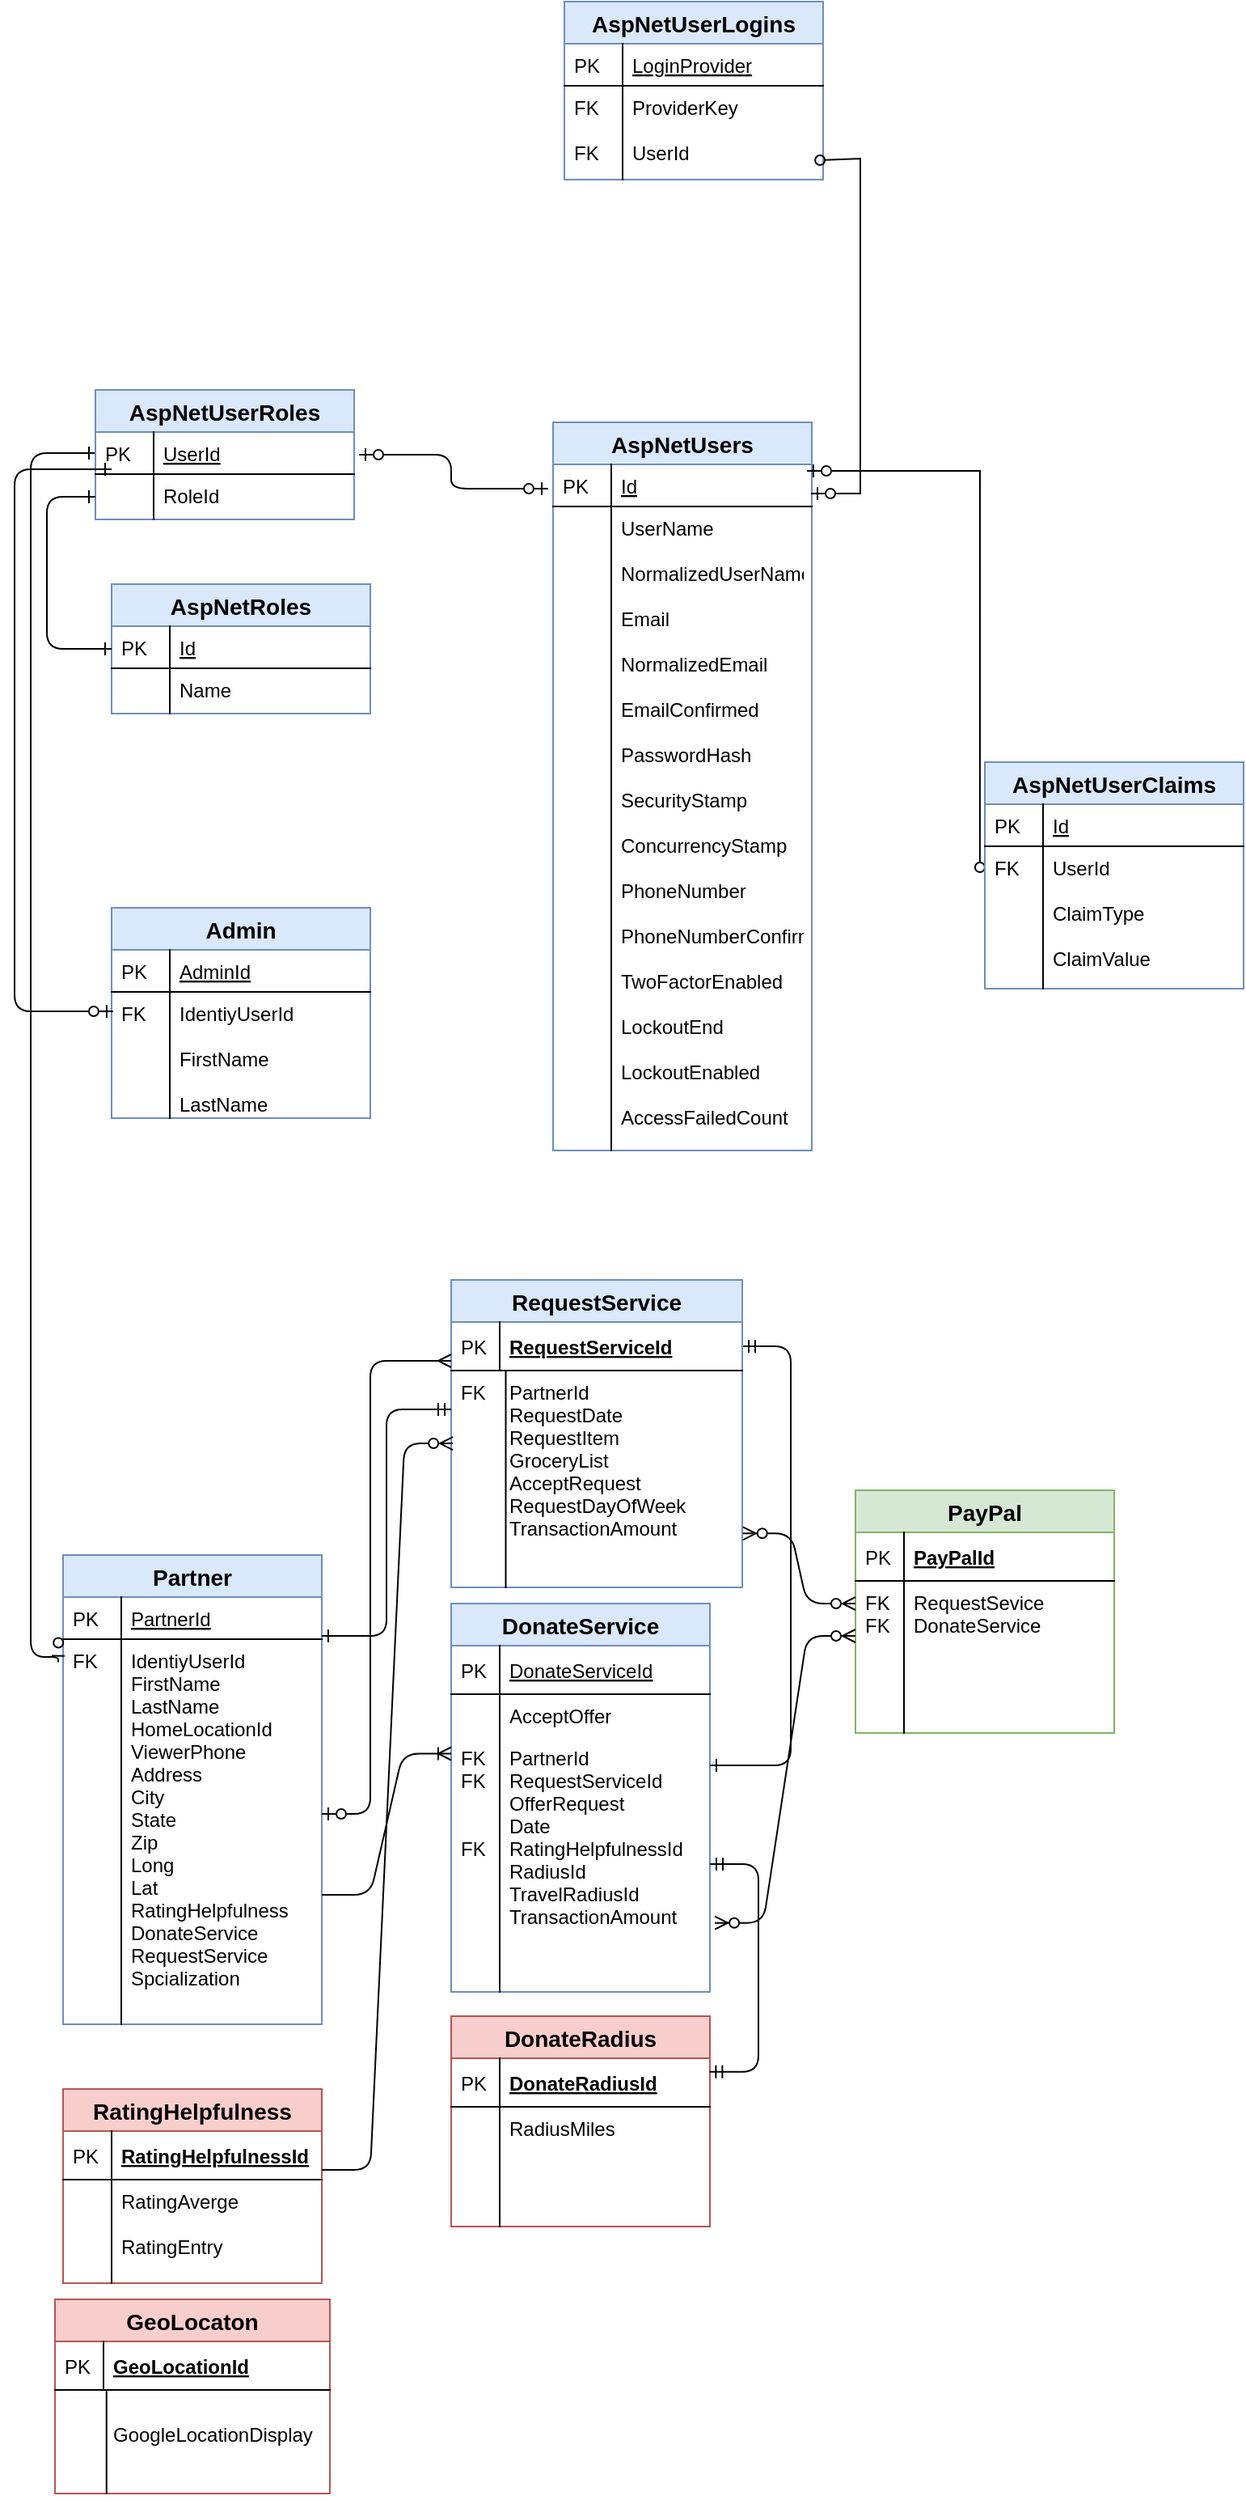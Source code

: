 <mxfile type="github" version="12.9.11">
  <diagram id="C5RBs43oDa-KdzZeNtuy" name="Page-1">
    <mxGraphModel grid="1" dx="6737" dy="5204" gridSize="10" guides="1" tooltips="1" connect="1" arrows="1" fold="1" page="1" pageScale="1" pageWidth="827" pageHeight="1169" math="0" shadow="0">
      <root>
        <mxCell id="WIyWlLk6GJQsqaUBKTNV-0" />
        <mxCell id="WIyWlLk6GJQsqaUBKTNV-1" parent="WIyWlLk6GJQsqaUBKTNV-0" />
        <mxCell id="zkfFHV4jXpPFQw0GAbJ--51" value="Partner" parent="WIyWlLk6GJQsqaUBKTNV-1" style="swimlane;fontStyle=1;childLayout=stackLayout;horizontal=1;startSize=26;horizontalStack=0;resizeParent=1;resizeLast=0;collapsible=1;marginBottom=0;rounded=0;shadow=0;strokeWidth=1;fontSize=14;fillColor=#dae8fc;strokeColor=#6c8ebf;" vertex="1">
          <mxGeometry as="geometry" x="-5750" y="-3680" width="160" height="290">
            <mxRectangle as="alternateBounds" x="20" y="80" width="160" height="26" />
          </mxGeometry>
        </mxCell>
        <mxCell id="zkfFHV4jXpPFQw0GAbJ--52" value="PartnerId" parent="zkfFHV4jXpPFQw0GAbJ--51" style="shape=partialRectangle;top=0;left=0;right=0;bottom=1;align=left;verticalAlign=top;fillColor=none;spacingLeft=40;spacingRight=4;overflow=hidden;rotatable=0;points=[[0,0.5],[1,0.5]];portConstraint=eastwest;dropTarget=0;rounded=0;shadow=0;strokeWidth=1;fontStyle=4" vertex="1">
          <mxGeometry as="geometry" y="26" width="160" height="26" />
        </mxCell>
        <mxCell id="zkfFHV4jXpPFQw0GAbJ--53" value="PK" parent="zkfFHV4jXpPFQw0GAbJ--52" style="shape=partialRectangle;top=0;left=0;bottom=0;fillColor=none;align=left;verticalAlign=top;spacingLeft=4;spacingRight=4;overflow=hidden;rotatable=0;points=[];portConstraint=eastwest;part=1;" vertex="1" connectable="0">
          <mxGeometry as="geometry" width="36" height="26" />
        </mxCell>
        <mxCell id="zkfFHV4jXpPFQw0GAbJ--54" value="IdentiyUserId&#xa;FirstName&#xa;LastName&#xa;HomeLocationId&#xa;ViewerPhone&#xa;Address&#xa;City&#xa;State&#xa;Zip&#xa;Long&#xa;Lat&#xa;RatingHelpfulness&#xa;DonateService&#xa;RequestService&#xa;Spcialization" parent="zkfFHV4jXpPFQw0GAbJ--51" style="shape=partialRectangle;top=0;left=0;right=0;bottom=0;align=left;verticalAlign=top;fillColor=none;spacingLeft=40;spacingRight=4;overflow=hidden;rotatable=0;points=[[0,0.5],[1,0.5]];portConstraint=eastwest;dropTarget=0;rounded=0;shadow=0;strokeWidth=1;" vertex="1">
          <mxGeometry as="geometry" y="52" width="160" height="238" />
        </mxCell>
        <mxCell id="zkfFHV4jXpPFQw0GAbJ--55" value="FK&#xa;" parent="zkfFHV4jXpPFQw0GAbJ--54" style="shape=partialRectangle;top=0;left=0;bottom=0;fillColor=none;align=left;verticalAlign=top;spacingLeft=4;spacingRight=4;overflow=hidden;rotatable=0;points=[];portConstraint=eastwest;part=1;" vertex="1" connectable="0">
          <mxGeometry as="geometry" width="36" height="238" />
        </mxCell>
        <mxCell id="w6MAxaTwaF9I9nZjJXPJ-12" value="DonateService" parent="WIyWlLk6GJQsqaUBKTNV-1" style="swimlane;fontStyle=1;childLayout=stackLayout;horizontal=1;startSize=26;horizontalStack=0;resizeParent=1;resizeParentMax=0;resizeLast=0;collapsible=1;marginBottom=0;align=center;fontSize=14;fillColor=#dae8fc;strokeColor=#6c8ebf;" vertex="1">
          <mxGeometry as="geometry" x="-5510" y="-3650" width="160" height="240" />
        </mxCell>
        <mxCell id="w6MAxaTwaF9I9nZjJXPJ-13" value="DonateServiceId" parent="w6MAxaTwaF9I9nZjJXPJ-12" style="shape=partialRectangle;top=0;left=0;right=0;bottom=1;align=left;verticalAlign=middle;fillColor=none;spacingLeft=34;spacingRight=4;overflow=hidden;rotatable=0;points=[[0,0.5],[1,0.5]];portConstraint=eastwest;dropTarget=0;fontStyle=4;fontSize=12;" vertex="1">
          <mxGeometry as="geometry" y="26" width="160" height="30" />
        </mxCell>
        <mxCell id="w6MAxaTwaF9I9nZjJXPJ-14" value="PK" parent="w6MAxaTwaF9I9nZjJXPJ-13" style="shape=partialRectangle;top=0;left=0;bottom=0;fillColor=none;align=left;verticalAlign=middle;spacingLeft=4;spacingRight=4;overflow=hidden;rotatable=0;points=[];portConstraint=eastwest;part=1;fontSize=12;" vertex="1" connectable="0">
          <mxGeometry as="geometry" width="30" height="30" />
        </mxCell>
        <mxCell id="w6MAxaTwaF9I9nZjJXPJ-15" value="AcceptOffer" parent="w6MAxaTwaF9I9nZjJXPJ-12" style="shape=partialRectangle;top=0;left=0;right=0;bottom=0;align=left;verticalAlign=top;fillColor=none;spacingLeft=34;spacingRight=4;overflow=hidden;rotatable=0;points=[[0,0.5],[1,0.5]];portConstraint=eastwest;dropTarget=0;fontSize=12;" vertex="1">
          <mxGeometry as="geometry" y="56" width="160" height="26" />
        </mxCell>
        <mxCell id="w6MAxaTwaF9I9nZjJXPJ-16" value="" parent="w6MAxaTwaF9I9nZjJXPJ-15" style="shape=partialRectangle;top=0;left=0;bottom=0;fillColor=none;align=left;verticalAlign=top;spacingLeft=4;spacingRight=4;overflow=hidden;rotatable=0;points=[];portConstraint=eastwest;part=1;fontSize=12;" vertex="1" connectable="0">
          <mxGeometry as="geometry" width="30" height="26" />
        </mxCell>
        <mxCell id="w6MAxaTwaF9I9nZjJXPJ-17" value="PartnerId&#xa;RequestServiceId&#xa;OfferRequest&#xa;Date&#xa;RatingHelpfulnessId&#xa;RadiusId&#xa;TravelRadiusId&#xa;TransactionAmount&#xa;" parent="w6MAxaTwaF9I9nZjJXPJ-12" style="shape=partialRectangle;top=0;left=0;right=0;bottom=0;align=left;verticalAlign=top;fillColor=none;spacingLeft=34;spacingRight=4;overflow=hidden;rotatable=0;points=[[0,0.5],[1,0.5]];portConstraint=eastwest;dropTarget=0;fontSize=12;" vertex="1">
          <mxGeometry as="geometry" y="82" width="160" height="158" />
        </mxCell>
        <mxCell id="w6MAxaTwaF9I9nZjJXPJ-18" value="FK&#xa;FK&#xa;&#xa;&#xa;FK&#xa;&#xa;&#xa;&#xa;&#xa;&#xa;&#xa;&#xa;&#xa;&#xa;" parent="w6MAxaTwaF9I9nZjJXPJ-17" style="shape=partialRectangle;top=0;left=0;bottom=0;fillColor=none;align=left;verticalAlign=top;spacingLeft=4;spacingRight=4;overflow=hidden;rotatable=0;points=[];portConstraint=eastwest;part=1;fontSize=12;" vertex="1" connectable="0">
          <mxGeometry as="geometry" width="30" height="158" />
        </mxCell>
        <mxCell id="w6MAxaTwaF9I9nZjJXPJ-37" value="" parent="WIyWlLk6GJQsqaUBKTNV-1" style="edgeStyle=entityRelationEdgeStyle;fontSize=12;html=1;endArrow=ERmandOne;startArrow=ERone;startFill=0;" target="w6MAxaTwaF9I9nZjJXPJ-27" edge="1">
          <mxGeometry as="geometry" width="100" height="100" relative="1">
            <mxPoint as="sourcePoint" x="-5350" y="-3550" />
            <mxPoint as="targetPoint" x="-5240" y="-3570" />
          </mxGeometry>
        </mxCell>
        <mxCell id="w6MAxaTwaF9I9nZjJXPJ-26" value="RequestService" parent="WIyWlLk6GJQsqaUBKTNV-1" style="swimlane;fontStyle=1;childLayout=stackLayout;horizontal=1;startSize=26;horizontalStack=0;resizeParent=1;resizeParentMax=0;resizeLast=0;collapsible=1;marginBottom=0;align=center;fontSize=14;fillColor=#dae8fc;strokeColor=#6c8ebf;" vertex="1">
          <mxGeometry as="geometry" x="-5510" y="-3850" width="180" height="190" />
        </mxCell>
        <mxCell id="w6MAxaTwaF9I9nZjJXPJ-27" value="RequestServiceId" parent="w6MAxaTwaF9I9nZjJXPJ-26" style="shape=partialRectangle;top=0;left=0;right=0;bottom=1;align=left;verticalAlign=middle;fillColor=none;spacingLeft=34;spacingRight=4;overflow=hidden;rotatable=0;points=[[0,0.5],[1,0.5]];portConstraint=eastwest;dropTarget=0;fontStyle=5;fontSize=12;" vertex="1">
          <mxGeometry as="geometry" y="26" width="180" height="30" />
        </mxCell>
        <mxCell id="w6MAxaTwaF9I9nZjJXPJ-28" value="PK" parent="w6MAxaTwaF9I9nZjJXPJ-27" style="shape=partialRectangle;top=0;left=0;bottom=0;fillColor=none;align=left;verticalAlign=middle;spacingLeft=4;spacingRight=4;overflow=hidden;rotatable=0;points=[];portConstraint=eastwest;part=1;fontSize=12;" vertex="1" connectable="0">
          <mxGeometry as="geometry" width="30" height="30" />
        </mxCell>
        <mxCell id="w6MAxaTwaF9I9nZjJXPJ-29" value="PartnerId&#xa;RequestDate&#xa;RequestItem&#xa;GroceryList&#xa;AcceptRequest&#xa;RequestDayOfWeek&#xa;TransactionAmount&#xa;" parent="w6MAxaTwaF9I9nZjJXPJ-26" style="shape=partialRectangle;top=0;left=0;right=0;bottom=0;align=left;verticalAlign=top;fillColor=none;spacingLeft=34;spacingRight=4;overflow=hidden;rotatable=0;points=[[0,0.5],[1,0.5]];portConstraint=eastwest;dropTarget=0;fontSize=12;" vertex="1">
          <mxGeometry as="geometry" y="56" width="180" height="134" />
        </mxCell>
        <mxCell id="w6MAxaTwaF9I9nZjJXPJ-30" value="FK&#xa;&#xa;&#xa;&#xa;" parent="w6MAxaTwaF9I9nZjJXPJ-29" style="shape=partialRectangle;top=0;left=0;bottom=0;fillColor=none;align=left;verticalAlign=top;spacingLeft=4;spacingRight=4;overflow=hidden;rotatable=0;points=[];portConstraint=eastwest;part=1;fontSize=12;" vertex="1" connectable="0">
          <mxGeometry as="geometry" width="33.75" height="134" />
        </mxCell>
        <mxCell id="4Npi-XYbnUJPOElRgU_o-9" value="" parent="WIyWlLk6GJQsqaUBKTNV-1" style="edgeStyle=orthogonalEdgeStyle;fontSize=12;html=1;endArrow=ERzeroToOne;endFill=1;entryX=-0.019;entryY=0.06;entryDx=0;entryDy=0;entryPerimeter=0;startArrow=ERone;startFill=0;" target="zkfFHV4jXpPFQw0GAbJ--54" edge="1">
          <mxGeometry as="geometry" width="100" height="100" relative="1">
            <mxPoint as="sourcePoint" x="-5730" y="-4361" />
            <mxPoint as="targetPoint" x="-5750" y="-3791" />
            <Array as="points">
              <mxPoint x="-5770" y="-4361" />
              <mxPoint x="-5770" y="-3617" />
            </Array>
          </mxGeometry>
        </mxCell>
        <mxCell id="4Npi-XYbnUJPOElRgU_o-16" value="PayPal" parent="WIyWlLk6GJQsqaUBKTNV-1" style="swimlane;fontStyle=1;childLayout=stackLayout;horizontal=1;startSize=26;horizontalStack=0;resizeParent=1;resizeParentMax=0;resizeLast=0;collapsible=1;marginBottom=0;align=center;fontSize=14;fillColor=#d5e8d4;strokeColor=#82b366;" vertex="1">
          <mxGeometry as="geometry" x="-5260" y="-3720" width="160" height="150" />
        </mxCell>
        <mxCell id="4Npi-XYbnUJPOElRgU_o-17" value="PayPalId" parent="4Npi-XYbnUJPOElRgU_o-16" style="shape=partialRectangle;top=0;left=0;right=0;bottom=1;align=left;verticalAlign=middle;fillColor=none;spacingLeft=34;spacingRight=4;overflow=hidden;rotatable=0;points=[[0,0.5],[1,0.5]];portConstraint=eastwest;dropTarget=0;fontStyle=5;fontSize=12;" vertex="1">
          <mxGeometry as="geometry" y="26" width="160" height="30" />
        </mxCell>
        <mxCell id="4Npi-XYbnUJPOElRgU_o-18" value="PK" parent="4Npi-XYbnUJPOElRgU_o-17" style="shape=partialRectangle;top=0;left=0;bottom=0;fillColor=none;align=left;verticalAlign=middle;spacingLeft=4;spacingRight=4;overflow=hidden;rotatable=0;points=[];portConstraint=eastwest;part=1;fontSize=12;" vertex="1" connectable="0">
          <mxGeometry as="geometry" width="30" height="30" />
        </mxCell>
        <mxCell id="4Npi-XYbnUJPOElRgU_o-19" value="RequestSevice&#xa;DonateService&#xa;" parent="4Npi-XYbnUJPOElRgU_o-16" style="shape=partialRectangle;top=0;left=0;right=0;bottom=0;align=left;verticalAlign=top;fillColor=none;spacingLeft=34;spacingRight=4;overflow=hidden;rotatable=0;points=[[0,0.5],[1,0.5]];portConstraint=eastwest;dropTarget=0;fontSize=12;" vertex="1">
          <mxGeometry as="geometry" y="56" width="160" height="94" />
        </mxCell>
        <mxCell id="4Npi-XYbnUJPOElRgU_o-20" value="FK&#xa;FK" parent="4Npi-XYbnUJPOElRgU_o-19" style="shape=partialRectangle;top=0;left=0;bottom=0;fillColor=none;align=left;verticalAlign=top;spacingLeft=4;spacingRight=4;overflow=hidden;rotatable=0;points=[];portConstraint=eastwest;part=1;fontSize=12;" vertex="1" connectable="0">
          <mxGeometry as="geometry" width="30" height="94" />
        </mxCell>
        <mxCell id="0W0cWMTUV2IDfXPeLBm6-0" value="" parent="WIyWlLk6GJQsqaUBKTNV-1" style="edgeStyle=orthogonalEdgeStyle;fontSize=12;html=1;endArrow=ERmandOne;startArrow=ERone;startFill=0;" source="zkfFHV4jXpPFQw0GAbJ--52" edge="1">
          <mxGeometry as="geometry" width="100" height="100" relative="1">
            <mxPoint as="sourcePoint" x="-5580" y="-3630" />
            <mxPoint as="targetPoint" x="-5510" y="-3770" />
            <Array as="points">
              <mxPoint x="-5550" y="-3630" />
              <mxPoint x="-5550" y="-3770" />
            </Array>
          </mxGeometry>
        </mxCell>
        <mxCell id="oAIq1dQu28Q5ENZZxSXI-0" value="" parent="WIyWlLk6GJQsqaUBKTNV-1" style="edgeStyle=orthogonalEdgeStyle;fontSize=12;html=1;endArrow=ERmany;startArrow=ERzeroToOne;startFill=1;endFill=0;" edge="1">
          <mxGeometry as="geometry" width="100" height="100" relative="1">
            <mxPoint as="sourcePoint" x="-5590" y="-3520" />
            <mxPoint as="targetPoint" x="-5510" y="-3800" />
            <Array as="points">
              <mxPoint x="-5590" y="-3520" />
              <mxPoint x="-5560" y="-3520" />
              <mxPoint x="-5560" y="-3800" />
            </Array>
          </mxGeometry>
        </mxCell>
        <mxCell id="KTBwwEuSzIFc9z8oNqsP-0" value="AspNetRoles" parent="WIyWlLk6GJQsqaUBKTNV-1" style="swimlane;fontStyle=1;childLayout=stackLayout;horizontal=1;startSize=26;horizontalStack=0;resizeParent=1;resizeLast=0;collapsible=1;marginBottom=0;rounded=0;shadow=0;strokeWidth=1;fontSize=14;fillColor=#dae8fc;strokeColor=#6c8ebf;" vertex="1">
          <mxGeometry as="geometry" x="-5720" y="-4280" width="160" height="80">
            <mxRectangle as="alternateBounds" x="20" y="80" width="160" height="26" />
          </mxGeometry>
        </mxCell>
        <mxCell id="KTBwwEuSzIFc9z8oNqsP-1" value="Id" parent="KTBwwEuSzIFc9z8oNqsP-0" style="shape=partialRectangle;top=0;left=0;right=0;bottom=1;align=left;verticalAlign=top;fillColor=none;spacingLeft=40;spacingRight=4;overflow=hidden;rotatable=0;points=[[0,0.5],[1,0.5]];portConstraint=eastwest;dropTarget=0;rounded=0;shadow=0;strokeWidth=1;fontStyle=4" vertex="1">
          <mxGeometry as="geometry" y="26" width="160" height="26" />
        </mxCell>
        <mxCell id="KTBwwEuSzIFc9z8oNqsP-2" value="PK" parent="KTBwwEuSzIFc9z8oNqsP-1" style="shape=partialRectangle;top=0;left=0;bottom=0;fillColor=none;align=left;verticalAlign=top;spacingLeft=4;spacingRight=4;overflow=hidden;rotatable=0;points=[];portConstraint=eastwest;part=1;" vertex="1" connectable="0">
          <mxGeometry as="geometry" width="36" height="26" />
        </mxCell>
        <mxCell id="KTBwwEuSzIFc9z8oNqsP-3" value="Name" parent="KTBwwEuSzIFc9z8oNqsP-0" style="shape=partialRectangle;top=0;left=0;right=0;bottom=0;align=left;verticalAlign=top;fillColor=none;spacingLeft=40;spacingRight=4;overflow=hidden;rotatable=0;points=[[0,0.5],[1,0.5]];portConstraint=eastwest;dropTarget=0;rounded=0;shadow=0;strokeWidth=1;" vertex="1">
          <mxGeometry as="geometry" y="52" width="160" height="28" />
        </mxCell>
        <mxCell id="KTBwwEuSzIFc9z8oNqsP-4" value="" parent="KTBwwEuSzIFc9z8oNqsP-3" style="shape=partialRectangle;top=0;left=0;bottom=0;fillColor=none;align=left;verticalAlign=top;spacingLeft=4;spacingRight=4;overflow=hidden;rotatable=0;points=[];portConstraint=eastwest;part=1;" vertex="1" connectable="0">
          <mxGeometry as="geometry" width="36" height="28" />
        </mxCell>
        <mxCell id="KTBwwEuSzIFc9z8oNqsP-5" value="AspNetUserRoles" parent="WIyWlLk6GJQsqaUBKTNV-1" style="swimlane;fontStyle=1;childLayout=stackLayout;horizontal=1;startSize=26;horizontalStack=0;resizeParent=1;resizeLast=0;collapsible=1;marginBottom=0;rounded=0;shadow=0;strokeWidth=1;fontSize=14;fillColor=#dae8fc;strokeColor=#6c8ebf;" vertex="1">
          <mxGeometry as="geometry" x="-5730" y="-4400" width="160" height="80">
            <mxRectangle as="alternateBounds" x="20" y="80" width="160" height="26" />
          </mxGeometry>
        </mxCell>
        <mxCell id="KTBwwEuSzIFc9z8oNqsP-6" value="UserId" parent="KTBwwEuSzIFc9z8oNqsP-5" style="shape=partialRectangle;top=0;left=0;right=0;bottom=1;align=left;verticalAlign=top;fillColor=none;spacingLeft=40;spacingRight=4;overflow=hidden;rotatable=0;points=[[0,0.5],[1,0.5]];portConstraint=eastwest;dropTarget=0;rounded=0;shadow=0;strokeWidth=1;fontStyle=4" vertex="1">
          <mxGeometry as="geometry" y="26" width="160" height="26" />
        </mxCell>
        <mxCell id="KTBwwEuSzIFc9z8oNqsP-7" value="PK" parent="KTBwwEuSzIFc9z8oNqsP-6" style="shape=partialRectangle;top=0;left=0;bottom=0;fillColor=none;align=left;verticalAlign=top;spacingLeft=4;spacingRight=4;overflow=hidden;rotatable=0;points=[];portConstraint=eastwest;part=1;" vertex="1" connectable="0">
          <mxGeometry as="geometry" width="36" height="26" />
        </mxCell>
        <mxCell id="KTBwwEuSzIFc9z8oNqsP-8" value="RoleId" parent="KTBwwEuSzIFc9z8oNqsP-5" style="shape=partialRectangle;top=0;left=0;right=0;bottom=0;align=left;verticalAlign=top;fillColor=none;spacingLeft=40;spacingRight=4;overflow=hidden;rotatable=0;points=[[0,0.5],[1,0.5]];portConstraint=eastwest;dropTarget=0;rounded=0;shadow=0;strokeWidth=1;" vertex="1">
          <mxGeometry as="geometry" y="52" width="160" height="28" />
        </mxCell>
        <mxCell id="KTBwwEuSzIFc9z8oNqsP-9" value="" parent="KTBwwEuSzIFc9z8oNqsP-8" style="shape=partialRectangle;top=0;left=0;bottom=0;fillColor=none;align=left;verticalAlign=top;spacingLeft=4;spacingRight=4;overflow=hidden;rotatable=0;points=[];portConstraint=eastwest;part=1;" vertex="1" connectable="0">
          <mxGeometry as="geometry" width="36" height="28" />
        </mxCell>
        <mxCell id="KTBwwEuSzIFc9z8oNqsP-10" value="AspNetUserLogins" parent="WIyWlLk6GJQsqaUBKTNV-1" style="swimlane;fontStyle=1;childLayout=stackLayout;horizontal=1;startSize=26;horizontalStack=0;resizeParent=1;resizeLast=0;collapsible=1;marginBottom=0;rounded=0;shadow=0;strokeWidth=1;fontSize=14;fillColor=#dae8fc;strokeColor=#6c8ebf;" vertex="1">
          <mxGeometry as="geometry" x="-5440" y="-4640" width="160" height="110">
            <mxRectangle as="alternateBounds" x="20" y="80" width="160" height="26" />
          </mxGeometry>
        </mxCell>
        <mxCell id="KTBwwEuSzIFc9z8oNqsP-11" value="LoginProvider" parent="KTBwwEuSzIFc9z8oNqsP-10" style="shape=partialRectangle;top=0;left=0;right=0;bottom=1;align=left;verticalAlign=top;fillColor=none;spacingLeft=40;spacingRight=4;overflow=hidden;rotatable=0;points=[[0,0.5],[1,0.5]];portConstraint=eastwest;dropTarget=0;rounded=0;shadow=0;strokeWidth=1;fontStyle=4" vertex="1">
          <mxGeometry as="geometry" y="26" width="160" height="26" />
        </mxCell>
        <mxCell id="KTBwwEuSzIFc9z8oNqsP-12" value="PK" parent="KTBwwEuSzIFc9z8oNqsP-11" style="shape=partialRectangle;top=0;left=0;bottom=0;fillColor=none;align=left;verticalAlign=top;spacingLeft=4;spacingRight=4;overflow=hidden;rotatable=0;points=[];portConstraint=eastwest;part=1;" vertex="1" connectable="0">
          <mxGeometry as="geometry" width="36" height="26" />
        </mxCell>
        <mxCell id="KTBwwEuSzIFc9z8oNqsP-13" value="ProviderKey&#xa;&#xa;UserId" parent="KTBwwEuSzIFc9z8oNqsP-10" style="shape=partialRectangle;top=0;left=0;right=0;bottom=0;align=left;verticalAlign=top;fillColor=none;spacingLeft=40;spacingRight=4;overflow=hidden;rotatable=0;points=[[0,0.5],[1,0.5]];portConstraint=eastwest;dropTarget=0;rounded=0;shadow=0;strokeWidth=1;" vertex="1">
          <mxGeometry as="geometry" y="52" width="160" height="58" />
        </mxCell>
        <mxCell id="KTBwwEuSzIFc9z8oNqsP-14" value="FK&#xa;&#xa;FK" parent="KTBwwEuSzIFc9z8oNqsP-13" style="shape=partialRectangle;top=0;left=0;bottom=0;fillColor=none;align=left;verticalAlign=top;spacingLeft=4;spacingRight=4;overflow=hidden;rotatable=0;points=[];portConstraint=eastwest;part=1;" vertex="1" connectable="0">
          <mxGeometry as="geometry" width="36" height="58" />
        </mxCell>
        <mxCell id="KTBwwEuSzIFc9z8oNqsP-15" value="AspNetUsers" parent="WIyWlLk6GJQsqaUBKTNV-1" style="swimlane;fontStyle=1;childLayout=stackLayout;horizontal=1;startSize=26;horizontalStack=0;resizeParent=1;resizeLast=0;collapsible=1;marginBottom=0;rounded=0;shadow=0;strokeWidth=1;fontSize=14;fillColor=#dae8fc;strokeColor=#6c8ebf;" vertex="1">
          <mxGeometry as="geometry" x="-5447" y="-4380" width="160" height="450">
            <mxRectangle as="alternateBounds" x="20" y="80" width="160" height="26" />
          </mxGeometry>
        </mxCell>
        <mxCell id="KTBwwEuSzIFc9z8oNqsP-31" parent="KTBwwEuSzIFc9z8oNqsP-15" style="edgeStyle=orthogonalEdgeStyle;rounded=0;orthogonalLoop=1;jettySize=auto;html=1;startArrow=oval;startFill=0;endArrow=ERzeroToOne;endFill=1;exitX=-0.019;exitY=0.148;exitDx=0;exitDy=0;exitPerimeter=0;" source="KTBwwEuSzIFc9z8oNqsP-23" edge="1">
          <mxGeometry as="geometry" relative="1">
            <mxPoint as="targetPoint" x="157" y="30" />
            <mxPoint as="sourcePoint" x="247" y="270" />
            <Array as="points">
              <mxPoint x="264" y="30" />
            </Array>
          </mxGeometry>
        </mxCell>
        <mxCell id="KTBwwEuSzIFc9z8oNqsP-16" value="Id" parent="KTBwwEuSzIFc9z8oNqsP-15" style="shape=partialRectangle;top=0;left=0;right=0;bottom=1;align=left;verticalAlign=top;fillColor=none;spacingLeft=40;spacingRight=4;overflow=hidden;rotatable=0;points=[[0,0.5],[1,0.5]];portConstraint=eastwest;dropTarget=0;rounded=0;shadow=0;strokeWidth=1;fontStyle=4" vertex="1">
          <mxGeometry as="geometry" y="26" width="160" height="26" />
        </mxCell>
        <mxCell id="KTBwwEuSzIFc9z8oNqsP-17" value="PK" parent="KTBwwEuSzIFc9z8oNqsP-16" style="shape=partialRectangle;top=0;left=0;bottom=0;fillColor=none;align=left;verticalAlign=top;spacingLeft=4;spacingRight=4;overflow=hidden;rotatable=0;points=[];portConstraint=eastwest;part=1;" vertex="1" connectable="0">
          <mxGeometry as="geometry" width="36" height="26" />
        </mxCell>
        <mxCell id="KTBwwEuSzIFc9z8oNqsP-18" value="UserName&#xa;&#xa;NormalizedUserName&#xa;&#xa;Email&#xa;&#xa;NormalizedEmail&#xa;&#xa;EmailConfirmed&#xa;&#xa;PasswordHash&#xa;&#xa;SecurityStamp&#xa;&#xa;ConcurrencyStamp&#xa;&#xa;PhoneNumber&#xa;&#xa;PhoneNumberConfirmed&#xa;&#xa;TwoFactorEnabled&#xa;&#xa;LockoutEnd&#xa;&#xa;LockoutEnabled&#xa;&#xa;AccessFailedCount" parent="KTBwwEuSzIFc9z8oNqsP-15" style="shape=partialRectangle;top=0;left=0;right=0;bottom=0;align=left;verticalAlign=top;fillColor=none;spacingLeft=40;spacingRight=4;overflow=hidden;rotatable=0;points=[[0,0.5],[1,0.5]];portConstraint=eastwest;dropTarget=0;rounded=0;shadow=0;strokeWidth=1;" vertex="1">
          <mxGeometry as="geometry" y="52" width="160" height="398" />
        </mxCell>
        <mxCell id="KTBwwEuSzIFc9z8oNqsP-19" value="" parent="KTBwwEuSzIFc9z8oNqsP-18" style="shape=partialRectangle;top=0;left=0;bottom=0;fillColor=none;align=left;verticalAlign=top;spacingLeft=4;spacingRight=4;overflow=hidden;rotatable=0;points=[];portConstraint=eastwest;part=1;" vertex="1" connectable="0">
          <mxGeometry as="geometry" width="36" height="398" />
        </mxCell>
        <mxCell id="KTBwwEuSzIFc9z8oNqsP-20" value="AspNetUserClaims" parent="WIyWlLk6GJQsqaUBKTNV-1" style="swimlane;fontStyle=1;childLayout=stackLayout;horizontal=1;startSize=26;horizontalStack=0;resizeParent=1;resizeLast=0;collapsible=1;marginBottom=0;rounded=0;shadow=0;strokeWidth=1;fontSize=14;fillColor=#dae8fc;strokeColor=#6c8ebf;" vertex="1">
          <mxGeometry as="geometry" x="-5180" y="-4170" width="160" height="140">
            <mxRectangle as="alternateBounds" x="20" y="80" width="160" height="26" />
          </mxGeometry>
        </mxCell>
        <mxCell id="KTBwwEuSzIFc9z8oNqsP-21" value="Id" parent="KTBwwEuSzIFc9z8oNqsP-20" style="shape=partialRectangle;top=0;left=0;right=0;bottom=1;align=left;verticalAlign=top;fillColor=none;spacingLeft=40;spacingRight=4;overflow=hidden;rotatable=0;points=[[0,0.5],[1,0.5]];portConstraint=eastwest;dropTarget=0;rounded=0;shadow=0;strokeWidth=1;fontStyle=4" vertex="1">
          <mxGeometry as="geometry" y="26" width="160" height="26" />
        </mxCell>
        <mxCell id="KTBwwEuSzIFc9z8oNqsP-22" value="PK" parent="KTBwwEuSzIFc9z8oNqsP-21" style="shape=partialRectangle;top=0;left=0;bottom=0;fillColor=none;align=left;verticalAlign=top;spacingLeft=4;spacingRight=4;overflow=hidden;rotatable=0;points=[];portConstraint=eastwest;part=1;" vertex="1" connectable="0">
          <mxGeometry as="geometry" width="36" height="26" />
        </mxCell>
        <mxCell id="KTBwwEuSzIFc9z8oNqsP-23" value="UserId&#xa;&#xa;ClaimType&#xa;&#xa;ClaimValue" parent="KTBwwEuSzIFc9z8oNqsP-20" style="shape=partialRectangle;top=0;left=0;right=0;bottom=0;align=left;verticalAlign=top;fillColor=none;spacingLeft=40;spacingRight=4;overflow=hidden;rotatable=0;points=[[0,0.5],[1,0.5]];portConstraint=eastwest;dropTarget=0;rounded=0;shadow=0;strokeWidth=1;" vertex="1">
          <mxGeometry as="geometry" y="52" width="160" height="88" />
        </mxCell>
        <mxCell id="KTBwwEuSzIFc9z8oNqsP-24" value="FK&#xa;&#xa;&#xa;&#xa;" parent="KTBwwEuSzIFc9z8oNqsP-23" style="shape=partialRectangle;top=0;left=0;bottom=0;fillColor=none;align=left;verticalAlign=top;spacingLeft=4;spacingRight=4;overflow=hidden;rotatable=0;points=[];portConstraint=eastwest;part=1;" vertex="1" connectable="0">
          <mxGeometry as="geometry" width="36" height="88" />
        </mxCell>
        <mxCell id="KTBwwEuSzIFc9z8oNqsP-25" value="" parent="WIyWlLk6GJQsqaUBKTNV-1" style="edgeStyle=orthogonalEdgeStyle;fontSize=12;html=1;endArrow=ERone;endFill=0;entryX=0;entryY=0.5;entryDx=0;entryDy=0;startArrow=ERone;startFill=0;" target="KTBwwEuSzIFc9z8oNqsP-8" edge="1">
          <mxGeometry as="geometry" width="100" height="100" relative="1">
            <mxPoint as="sourcePoint" x="-5720" y="-4240" />
            <mxPoint as="targetPoint" x="-5743.04" y="-3606.72" />
            <Array as="points">
              <mxPoint x="-5760" y="-4240" />
              <mxPoint x="-5760" y="-4334" />
            </Array>
          </mxGeometry>
        </mxCell>
        <mxCell id="KTBwwEuSzIFc9z8oNqsP-26" value="" parent="WIyWlLk6GJQsqaUBKTNV-1" style="edgeStyle=orthogonalEdgeStyle;fontSize=12;html=1;endArrow=ERzeroToOne;startArrow=ERzeroToOne;startFill=1;endFill=1;" edge="1">
          <mxGeometry as="geometry" width="100" height="100" relative="1">
            <mxPoint as="sourcePoint" x="-5567" y="-4360" />
            <mxPoint as="targetPoint" x="-5450" y="-4339" />
            <Array as="points">
              <mxPoint x="-5510" y="-4360" />
              <mxPoint x="-5510" y="-4339" />
            </Array>
          </mxGeometry>
        </mxCell>
        <mxCell id="KTBwwEuSzIFc9z8oNqsP-30" parent="WIyWlLk6GJQsqaUBKTNV-1" style="edgeStyle=orthogonalEdgeStyle;rounded=0;orthogonalLoop=1;jettySize=auto;html=1;startArrow=oval;startFill=0;endArrow=ERzeroToOne;endFill=1;exitX=0.988;exitY=0.793;exitDx=0;exitDy=0;exitPerimeter=0;" source="KTBwwEuSzIFc9z8oNqsP-13" edge="1">
          <mxGeometry as="geometry" relative="1">
            <mxPoint as="targetPoint" x="-5287.5" y="-4336" />
            <mxPoint as="sourcePoint" x="-4992.5" y="-4670" />
            <Array as="points">
              <mxPoint x="-5257" y="-4543" />
              <mxPoint x="-5257" y="-4336" />
            </Array>
          </mxGeometry>
        </mxCell>
        <mxCell id="KTBwwEuSzIFc9z8oNqsP-32" value="Admin" parent="WIyWlLk6GJQsqaUBKTNV-1" style="swimlane;fontStyle=1;childLayout=stackLayout;horizontal=1;startSize=26;horizontalStack=0;resizeParent=1;resizeLast=0;collapsible=1;marginBottom=0;rounded=0;shadow=0;strokeWidth=1;fontSize=14;fillColor=#dae8fc;strokeColor=#6c8ebf;" vertex="1">
          <mxGeometry as="geometry" x="-5720" y="-4080" width="160" height="130">
            <mxRectangle as="alternateBounds" x="20" y="80" width="160" height="26" />
          </mxGeometry>
        </mxCell>
        <mxCell id="KTBwwEuSzIFc9z8oNqsP-33" value="AdminId" parent="KTBwwEuSzIFc9z8oNqsP-32" style="shape=partialRectangle;top=0;left=0;right=0;bottom=1;align=left;verticalAlign=top;fillColor=none;spacingLeft=40;spacingRight=4;overflow=hidden;rotatable=0;points=[[0,0.5],[1,0.5]];portConstraint=eastwest;dropTarget=0;rounded=0;shadow=0;strokeWidth=1;fontStyle=4" vertex="1">
          <mxGeometry as="geometry" y="26" width="160" height="26" />
        </mxCell>
        <mxCell id="KTBwwEuSzIFc9z8oNqsP-34" value="PK" parent="KTBwwEuSzIFc9z8oNqsP-33" style="shape=partialRectangle;top=0;left=0;bottom=0;fillColor=none;align=left;verticalAlign=top;spacingLeft=4;spacingRight=4;overflow=hidden;rotatable=0;points=[];portConstraint=eastwest;part=1;" vertex="1" connectable="0">
          <mxGeometry as="geometry" width="36" height="26" />
        </mxCell>
        <mxCell id="KTBwwEuSzIFc9z8oNqsP-35" value="IdentiyUserId&#xa;&#xa;FirstName&#xa;&#xa;LastName" parent="KTBwwEuSzIFc9z8oNqsP-32" style="shape=partialRectangle;top=0;left=0;right=0;bottom=0;align=left;verticalAlign=top;fillColor=none;spacingLeft=40;spacingRight=4;overflow=hidden;rotatable=0;points=[[0,0.5],[1,0.5]];portConstraint=eastwest;dropTarget=0;rounded=0;shadow=0;strokeWidth=1;" vertex="1">
          <mxGeometry as="geometry" y="52" width="160" height="78" />
        </mxCell>
        <mxCell id="KTBwwEuSzIFc9z8oNqsP-36" value="FK&#xa;" parent="KTBwwEuSzIFc9z8oNqsP-35" style="shape=partialRectangle;top=0;left=0;bottom=0;fillColor=none;align=left;verticalAlign=top;spacingLeft=4;spacingRight=4;overflow=hidden;rotatable=0;points=[];portConstraint=eastwest;part=1;" vertex="1" connectable="0">
          <mxGeometry as="geometry" width="36" height="78" />
        </mxCell>
        <mxCell id="KTBwwEuSzIFc9z8oNqsP-37" value="" parent="WIyWlLk6GJQsqaUBKTNV-1" style="edgeStyle=orthogonalEdgeStyle;fontSize=12;html=1;endArrow=ERzeroToOne;endFill=1;startArrow=ERone;startFill=0;entryX=0.006;entryY=0.154;entryDx=0;entryDy=0;entryPerimeter=0;" target="KTBwwEuSzIFc9z8oNqsP-35" edge="1">
          <mxGeometry as="geometry" width="100" height="100" relative="1">
            <mxPoint as="sourcePoint" x="-5720" y="-4351" />
            <mxPoint as="targetPoint" x="-5730" y="-3980" />
            <Array as="points">
              <mxPoint x="-5780" y="-4351" />
              <mxPoint x="-5780" y="-4016" />
            </Array>
          </mxGeometry>
        </mxCell>
        <mxCell id="oAIq1dQu28Q5ENZZxSXI-18" value="DonateRadius" parent="WIyWlLk6GJQsqaUBKTNV-1" style="swimlane;fontStyle=1;childLayout=stackLayout;horizontal=1;startSize=26;horizontalStack=0;resizeParent=1;resizeParentMax=0;resizeLast=0;collapsible=1;marginBottom=0;align=center;fontSize=14;fillColor=#f8cecc;strokeColor=#b85450;" vertex="1">
          <mxGeometry as="geometry" x="-5510" y="-3395" width="160" height="130" />
        </mxCell>
        <mxCell id="oAIq1dQu28Q5ENZZxSXI-19" value="DonateRadiusId" parent="oAIq1dQu28Q5ENZZxSXI-18" style="shape=partialRectangle;top=0;left=0;right=0;bottom=1;align=left;verticalAlign=middle;fillColor=none;spacingLeft=34;spacingRight=4;overflow=hidden;rotatable=0;points=[[0,0.5],[1,0.5]];portConstraint=eastwest;dropTarget=0;fontStyle=5;fontSize=12;" vertex="1">
          <mxGeometry as="geometry" y="26" width="160" height="30" />
        </mxCell>
        <mxCell id="oAIq1dQu28Q5ENZZxSXI-20" value="PK" parent="oAIq1dQu28Q5ENZZxSXI-19" style="shape=partialRectangle;top=0;left=0;bottom=0;fillColor=none;align=left;verticalAlign=middle;spacingLeft=4;spacingRight=4;overflow=hidden;rotatable=0;points=[];portConstraint=eastwest;part=1;fontSize=12;" vertex="1" connectable="0">
          <mxGeometry as="geometry" width="30" height="30" />
        </mxCell>
        <mxCell id="oAIq1dQu28Q5ENZZxSXI-21" value="RadiusMiles&#xa;" parent="oAIq1dQu28Q5ENZZxSXI-18" style="shape=partialRectangle;top=0;left=0;right=0;bottom=0;align=left;verticalAlign=top;fillColor=none;spacingLeft=34;spacingRight=4;overflow=hidden;rotatable=0;points=[[0,0.5],[1,0.5]];portConstraint=eastwest;dropTarget=0;fontSize=12;" vertex="1">
          <mxGeometry as="geometry" y="56" width="160" height="74" />
        </mxCell>
        <mxCell id="oAIq1dQu28Q5ENZZxSXI-22" value="" parent="oAIq1dQu28Q5ENZZxSXI-21" style="shape=partialRectangle;top=0;left=0;bottom=0;fillColor=none;align=left;verticalAlign=top;spacingLeft=4;spacingRight=4;overflow=hidden;rotatable=0;points=[];portConstraint=eastwest;part=1;fontSize=12;" vertex="1" connectable="0">
          <mxGeometry as="geometry" width="30" height="74" />
        </mxCell>
        <mxCell id="w6MAxaTwaF9I9nZjJXPJ-64" value="GeoLocaton" parent="WIyWlLk6GJQsqaUBKTNV-1" style="swimlane;fontStyle=1;childLayout=stackLayout;horizontal=1;startSize=26;horizontalStack=0;resizeParent=1;resizeParentMax=0;resizeLast=0;collapsible=1;marginBottom=0;align=center;fontSize=14;fillColor=#f8cecc;strokeColor=#b85450;" vertex="1">
          <mxGeometry as="geometry" x="-5755" y="-3220" width="170" height="120" />
        </mxCell>
        <mxCell id="w6MAxaTwaF9I9nZjJXPJ-65" value="GeoLocationId" parent="w6MAxaTwaF9I9nZjJXPJ-64" style="shape=partialRectangle;top=0;left=0;right=0;bottom=1;align=left;verticalAlign=middle;fillColor=none;spacingLeft=34;spacingRight=4;overflow=hidden;rotatable=0;points=[[0,0.5],[1,0.5]];portConstraint=eastwest;dropTarget=0;fontStyle=5;fontSize=12;" vertex="1">
          <mxGeometry as="geometry" y="26" width="170" height="30" />
        </mxCell>
        <mxCell id="w6MAxaTwaF9I9nZjJXPJ-66" value="PK" parent="w6MAxaTwaF9I9nZjJXPJ-65" style="shape=partialRectangle;top=0;left=0;bottom=0;fillColor=none;align=left;verticalAlign=middle;spacingLeft=4;spacingRight=4;overflow=hidden;rotatable=0;points=[];portConstraint=eastwest;part=1;fontSize=12;" vertex="1" connectable="0">
          <mxGeometry as="geometry" width="30" height="30" />
        </mxCell>
        <mxCell id="w6MAxaTwaF9I9nZjJXPJ-35" value="" parent="w6MAxaTwaF9I9nZjJXPJ-64" style="shape=partialRectangle;top=0;left=0;right=0;bottom=0;align=left;verticalAlign=top;fillColor=none;spacingLeft=34;spacingRight=4;overflow=hidden;rotatable=0;points=[[0,0.5],[1,0.5]];portConstraint=eastwest;dropTarget=0;fontSize=12;" vertex="1">
          <mxGeometry as="geometry" y="56" width="170" />
        </mxCell>
        <mxCell id="w6MAxaTwaF9I9nZjJXPJ-36" value="" parent="w6MAxaTwaF9I9nZjJXPJ-35" style="shape=partialRectangle;top=0;left=0;bottom=0;fillColor=none;align=left;verticalAlign=top;spacingLeft=4;spacingRight=4;overflow=hidden;rotatable=0;points=[];portConstraint=eastwest;part=1;fontSize=12;" vertex="1" connectable="0">
          <mxGeometry as="geometry" width="30" />
        </mxCell>
        <mxCell id="w6MAxaTwaF9I9nZjJXPJ-67" value="&#xa;GoogleLocationDisplay" parent="w6MAxaTwaF9I9nZjJXPJ-64" style="shape=partialRectangle;top=0;left=0;right=0;bottom=0;align=left;verticalAlign=top;fillColor=none;spacingLeft=34;spacingRight=4;overflow=hidden;rotatable=0;points=[[0,0.5],[1,0.5]];portConstraint=eastwest;dropTarget=0;fontSize=12;" vertex="1">
          <mxGeometry as="geometry" y="56" width="170" height="64" />
        </mxCell>
        <mxCell id="w6MAxaTwaF9I9nZjJXPJ-68" value="" parent="w6MAxaTwaF9I9nZjJXPJ-67" style="shape=partialRectangle;top=0;left=0;bottom=0;fillColor=none;align=left;verticalAlign=top;spacingLeft=4;spacingRight=4;overflow=hidden;rotatable=0;points=[];portConstraint=eastwest;part=1;fontSize=12;" vertex="1" connectable="0">
          <mxGeometry as="geometry" width="31.875" height="64" />
        </mxCell>
        <mxCell id="w6MAxaTwaF9I9nZjJXPJ-52" value="RatingHelpfulness" parent="WIyWlLk6GJQsqaUBKTNV-1" style="swimlane;fontStyle=1;childLayout=stackLayout;horizontal=1;startSize=26;horizontalStack=0;resizeParent=1;resizeParentMax=0;resizeLast=0;collapsible=1;marginBottom=0;align=center;fontSize=14;fillColor=#f8cecc;strokeColor=#b85450;" vertex="1">
          <mxGeometry as="geometry" x="-5750" y="-3350" width="160" height="120" />
        </mxCell>
        <mxCell id="w6MAxaTwaF9I9nZjJXPJ-53" value="RatingHelpfulnessId" parent="w6MAxaTwaF9I9nZjJXPJ-52" style="shape=partialRectangle;top=0;left=0;right=0;bottom=1;align=left;verticalAlign=middle;fillColor=none;spacingLeft=34;spacingRight=4;overflow=hidden;rotatable=0;points=[[0,0.5],[1,0.5]];portConstraint=eastwest;dropTarget=0;fontStyle=5;fontSize=12;" vertex="1">
          <mxGeometry as="geometry" y="26" width="160" height="30" />
        </mxCell>
        <mxCell id="w6MAxaTwaF9I9nZjJXPJ-54" value="PK" parent="w6MAxaTwaF9I9nZjJXPJ-53" style="shape=partialRectangle;top=0;left=0;bottom=0;fillColor=none;align=left;verticalAlign=middle;spacingLeft=4;spacingRight=4;overflow=hidden;rotatable=0;points=[];portConstraint=eastwest;part=1;fontSize=12;" vertex="1" connectable="0">
          <mxGeometry as="geometry" width="30" height="30" />
        </mxCell>
        <mxCell id="w6MAxaTwaF9I9nZjJXPJ-61" value="RatingAverge&#xa;&#xa;RatingEntry" parent="w6MAxaTwaF9I9nZjJXPJ-52" style="shape=partialRectangle;top=0;left=0;right=0;bottom=0;align=left;verticalAlign=top;fillColor=none;spacingLeft=34;spacingRight=4;overflow=hidden;rotatable=0;points=[[0,0.5],[1,0.5]];portConstraint=eastwest;dropTarget=0;fontSize=12;" vertex="1">
          <mxGeometry as="geometry" y="56" width="160" height="64" />
        </mxCell>
        <mxCell id="w6MAxaTwaF9I9nZjJXPJ-62" value="" parent="w6MAxaTwaF9I9nZjJXPJ-61" style="shape=partialRectangle;top=0;left=0;bottom=0;fillColor=none;align=left;verticalAlign=top;spacingLeft=4;spacingRight=4;overflow=hidden;rotatable=0;points=[];portConstraint=eastwest;part=1;fontSize=12;" vertex="1" connectable="0">
          <mxGeometry as="geometry" width="30" height="64" />
        </mxCell>
        <mxCell id="DomBNrgT5yEvuVGPUxTt-2" value="" parent="WIyWlLk6GJQsqaUBKTNV-1" style="edgeStyle=entityRelationEdgeStyle;fontSize=12;html=1;endArrow=ERzeroToMany;endFill=1;entryX=0.006;entryY=0.336;entryDx=0;entryDy=0;entryPerimeter=0;" target="w6MAxaTwaF9I9nZjJXPJ-29" edge="1">
          <mxGeometry as="geometry" width="100" height="100" relative="1">
            <mxPoint as="sourcePoint" x="-5590" y="-3300" />
            <mxPoint as="targetPoint" x="-5512" y="-3749" />
          </mxGeometry>
        </mxCell>
        <mxCell id="DomBNrgT5yEvuVGPUxTt-6" value="" parent="WIyWlLk6GJQsqaUBKTNV-1" style="edgeStyle=entityRelationEdgeStyle;fontSize=12;html=1;endArrow=ERmandOne;startArrow=ERmandOne;exitX=0.998;exitY=0.278;exitDx=0;exitDy=0;exitPerimeter=0;" source="oAIq1dQu28Q5ENZZxSXI-19" target="w6MAxaTwaF9I9nZjJXPJ-17" edge="1">
          <mxGeometry as="geometry" width="100" height="100" relative="1">
            <mxPoint as="sourcePoint" x="-5360" y="-3430" />
            <mxPoint as="targetPoint" x="-5260" y="-3530" />
          </mxGeometry>
        </mxCell>
        <mxCell id="DomBNrgT5yEvuVGPUxTt-10" value="" parent="WIyWlLk6GJQsqaUBKTNV-1" style="edgeStyle=entityRelationEdgeStyle;fontSize=12;html=1;endArrow=ERoneToMany;entryX=0;entryY=0.068;entryDx=0;entryDy=0;entryPerimeter=0;" target="w6MAxaTwaF9I9nZjJXPJ-17" edge="1">
          <mxGeometry as="geometry" width="100" height="100" relative="1">
            <mxPoint as="sourcePoint" x="-5590" y="-3470" />
            <mxPoint as="targetPoint" x="-5510" y="-3570" />
          </mxGeometry>
        </mxCell>
        <mxCell id="Z8yu-wTGTjEVyhveSf4W-0" value="" parent="WIyWlLk6GJQsqaUBKTNV-1" style="edgeStyle=entityRelationEdgeStyle;fontSize=12;html=1;endArrow=ERzeroToMany;endFill=1;startArrow=ERzeroToMany;exitX=1.019;exitY=0.73;exitDx=0;exitDy=0;exitPerimeter=0;" source="w6MAxaTwaF9I9nZjJXPJ-17" edge="1">
          <mxGeometry as="geometry" width="100" height="100" relative="1">
            <mxPoint as="sourcePoint" x="-5350" y="-3530" />
            <mxPoint as="targetPoint" x="-5260" y="-3630" />
          </mxGeometry>
        </mxCell>
        <mxCell id="Z8yu-wTGTjEVyhveSf4W-1" value="" parent="WIyWlLk6GJQsqaUBKTNV-1" style="edgeStyle=entityRelationEdgeStyle;fontSize=12;html=1;endArrow=ERzeroToMany;endFill=1;startArrow=ERzeroToMany;exitX=1.002;exitY=0.751;exitDx=0;exitDy=0;exitPerimeter=0;" source="w6MAxaTwaF9I9nZjJXPJ-29" edge="1">
          <mxGeometry as="geometry" width="100" height="100" relative="1">
            <mxPoint as="sourcePoint" x="-5360" y="-3550" />
            <mxPoint as="targetPoint" x="-5260" y="-3650" />
          </mxGeometry>
        </mxCell>
      </root>
    </mxGraphModel>
  </diagram>
</mxfile>
